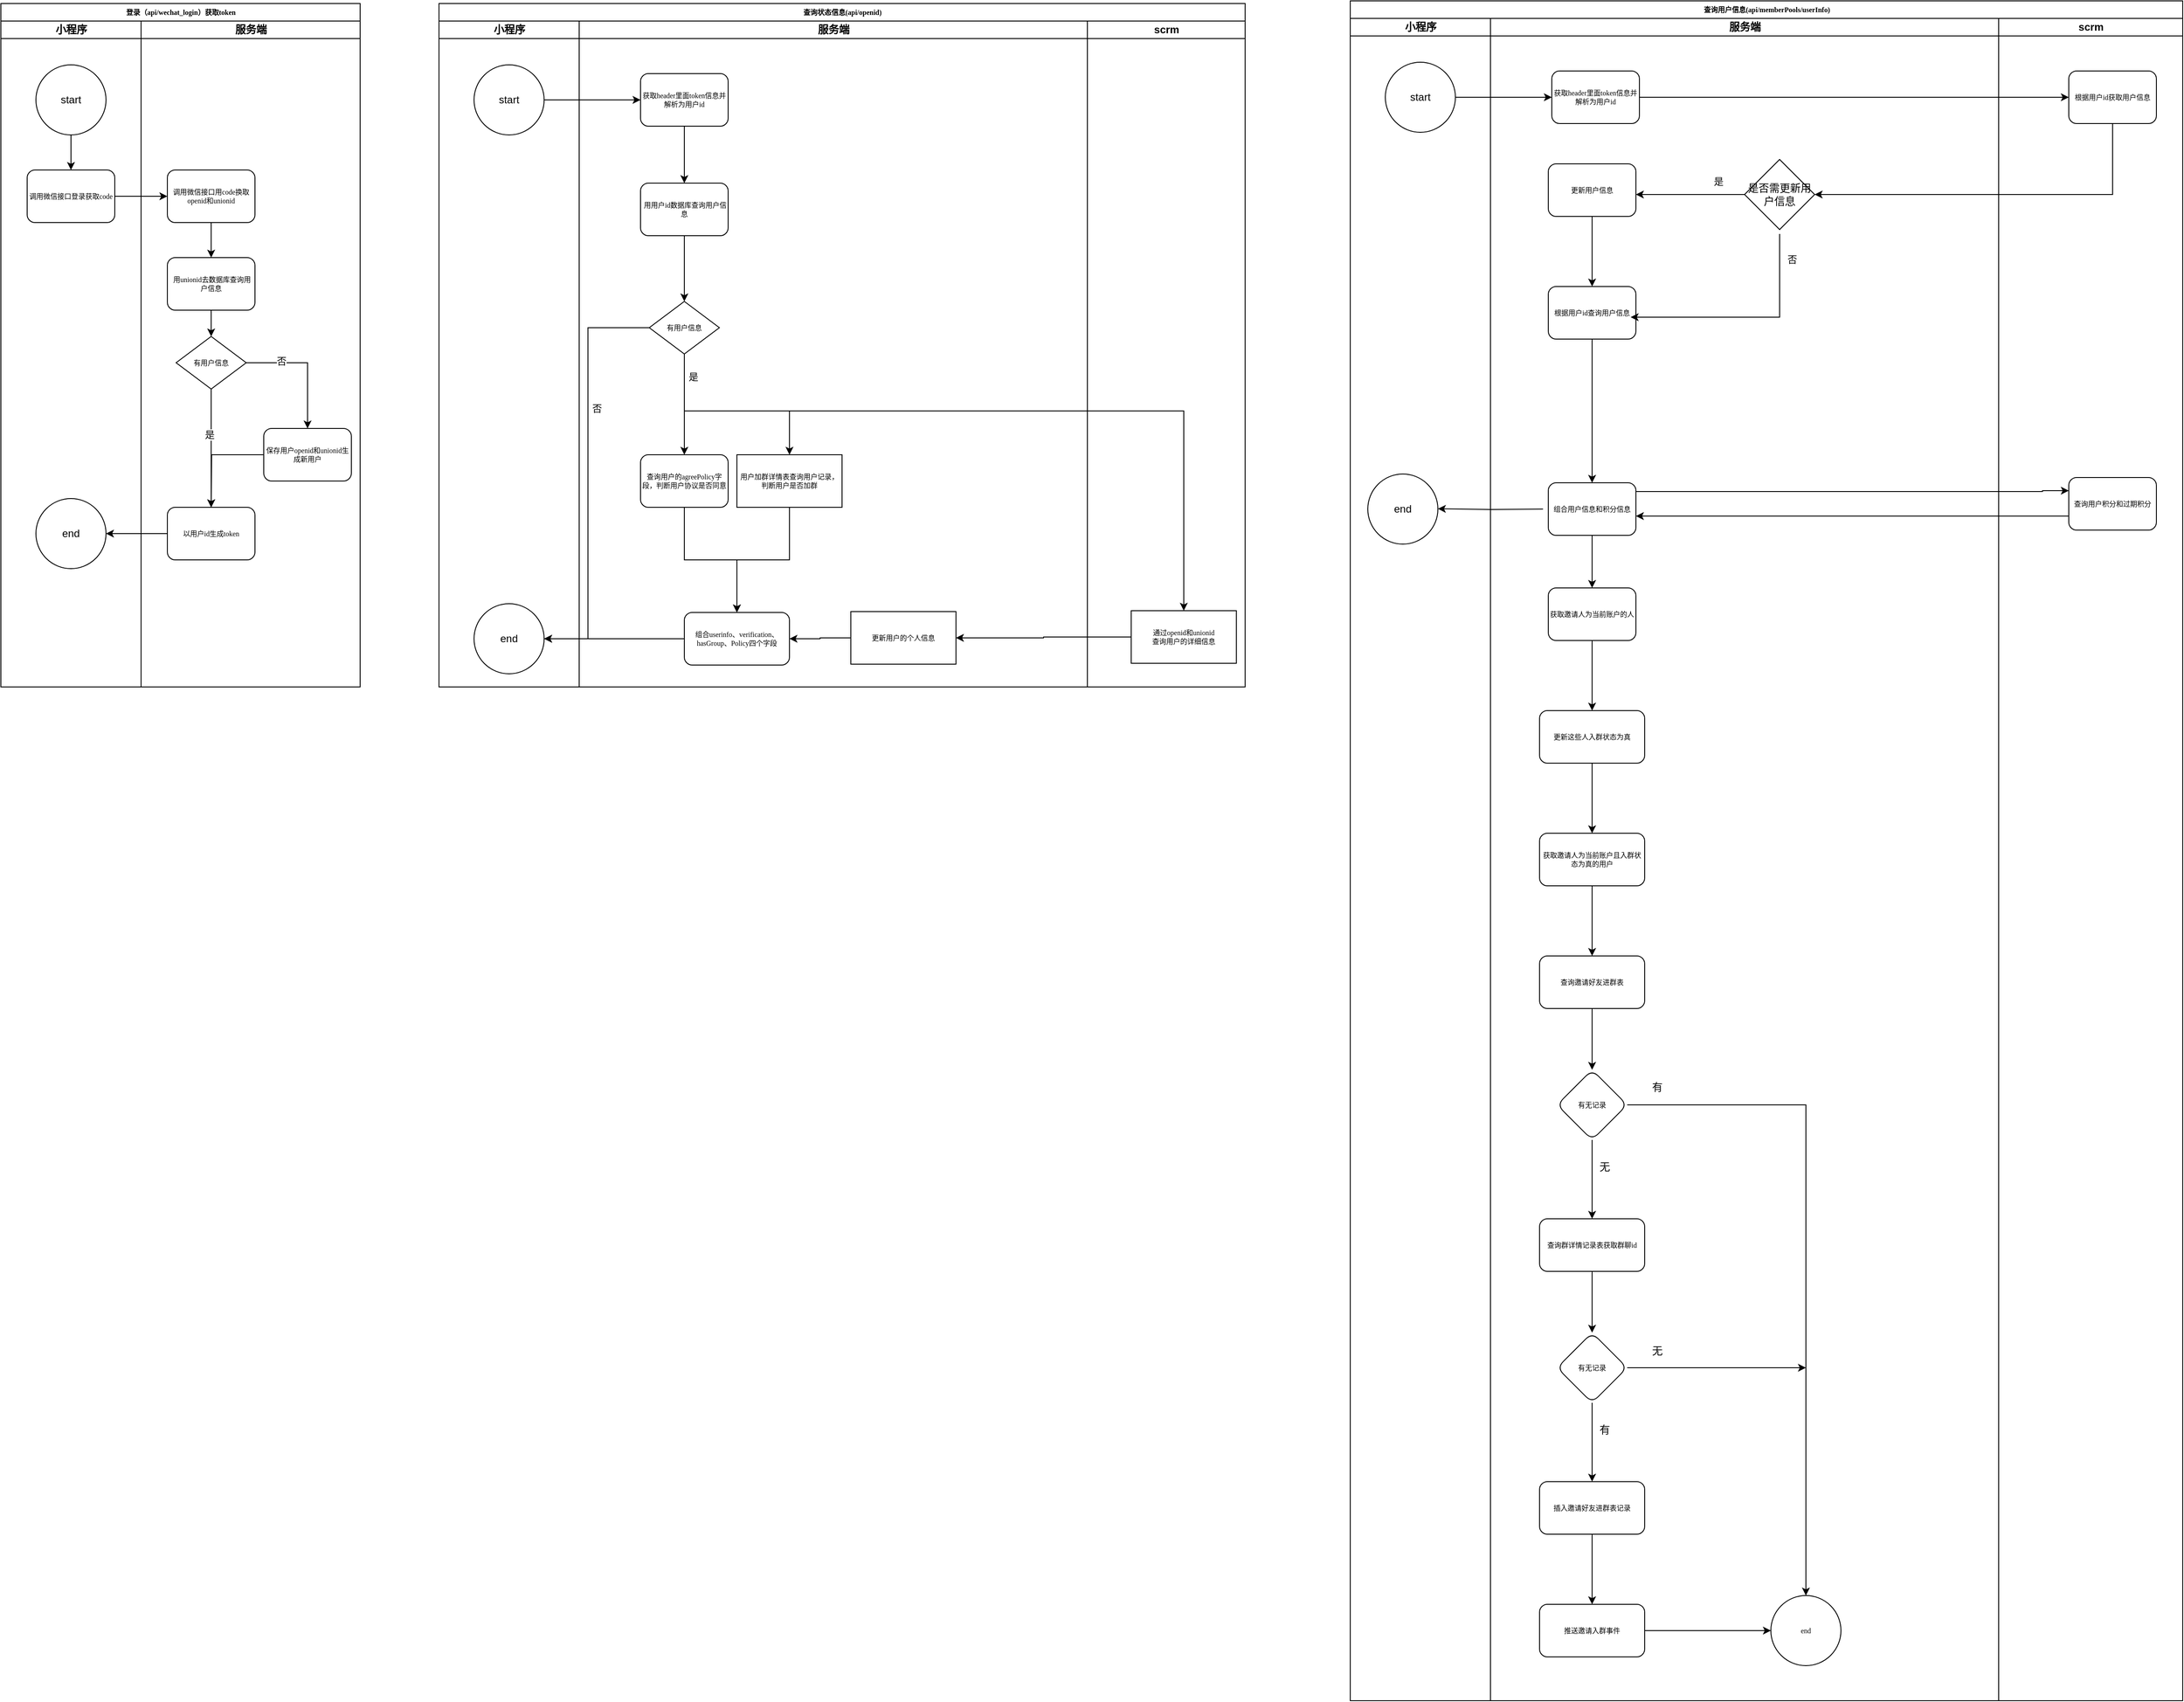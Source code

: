 <mxfile version="21.8.0" type="github">
  <diagram name="Page-1" id="74e2e168-ea6b-b213-b513-2b3c1d86103e">
    <mxGraphModel dx="3040" dy="1549" grid="1" gridSize="10" guides="1" tooltips="1" connect="1" arrows="1" fold="1" page="1" pageScale="1" pageWidth="1100" pageHeight="850" background="none" math="0" shadow="0">
      <root>
        <mxCell id="0" />
        <mxCell id="1" parent="0" />
        <mxCell id="77e6c97f196da883-1" value="登录（api/wechat_login）获取token" style="swimlane;html=1;childLayout=stackLayout;startSize=20;rounded=0;shadow=0;labelBackgroundColor=none;strokeWidth=1;fontFamily=Verdana;fontSize=8;align=center;" parent="1" vertex="1">
          <mxGeometry x="70" y="55" width="410" height="780" as="geometry" />
        </mxCell>
        <mxCell id="77e6c97f196da883-2" value="小程序" style="swimlane;html=1;startSize=20;" parent="77e6c97f196da883-1" vertex="1">
          <mxGeometry y="20" width="160" height="760" as="geometry" />
        </mxCell>
        <mxCell id="ZD1lvLajb8eiRGAjFMzt-43" value="" style="edgeStyle=orthogonalEdgeStyle;rounded=0;orthogonalLoop=1;jettySize=auto;html=1;" edge="1" parent="77e6c97f196da883-2" source="ZD1lvLajb8eiRGAjFMzt-37" target="77e6c97f196da883-11">
          <mxGeometry relative="1" as="geometry" />
        </mxCell>
        <mxCell id="ZD1lvLajb8eiRGAjFMzt-37" value="start" style="ellipse;whiteSpace=wrap;html=1;aspect=fixed;" vertex="1" parent="77e6c97f196da883-2">
          <mxGeometry x="40" y="50" width="80" height="80" as="geometry" />
        </mxCell>
        <mxCell id="77e6c97f196da883-11" value="调用微信接口登录获取code" style="rounded=1;whiteSpace=wrap;html=1;shadow=0;labelBackgroundColor=none;strokeWidth=1;fontFamily=Verdana;fontSize=8;align=center;" parent="77e6c97f196da883-2" vertex="1">
          <mxGeometry x="30" y="170" width="100" height="60" as="geometry" />
        </mxCell>
        <mxCell id="ZD1lvLajb8eiRGAjFMzt-54" value="end" style="ellipse;whiteSpace=wrap;html=1;aspect=fixed;" vertex="1" parent="77e6c97f196da883-2">
          <mxGeometry x="40" y="545" width="80" height="80" as="geometry" />
        </mxCell>
        <mxCell id="77e6c97f196da883-3" value="服务端" style="swimlane;html=1;startSize=20;" parent="77e6c97f196da883-1" vertex="1">
          <mxGeometry x="160" y="20" width="250" height="760" as="geometry" />
        </mxCell>
        <mxCell id="ZD1lvLajb8eiRGAjFMzt-46" value="" style="edgeStyle=orthogonalEdgeStyle;rounded=0;orthogonalLoop=1;jettySize=auto;html=1;" edge="1" parent="77e6c97f196da883-3" source="ZD1lvLajb8eiRGAjFMzt-36" target="ZD1lvLajb8eiRGAjFMzt-45">
          <mxGeometry relative="1" as="geometry" />
        </mxCell>
        <mxCell id="ZD1lvLajb8eiRGAjFMzt-36" value="调用微信接口用code换取openid和unionid" style="rounded=1;whiteSpace=wrap;html=1;shadow=0;labelBackgroundColor=none;strokeWidth=1;fontFamily=Verdana;fontSize=8;align=center;" vertex="1" parent="77e6c97f196da883-3">
          <mxGeometry x="30" y="170" width="100" height="60" as="geometry" />
        </mxCell>
        <mxCell id="ZD1lvLajb8eiRGAjFMzt-47" value="" style="edgeStyle=orthogonalEdgeStyle;rounded=0;orthogonalLoop=1;jettySize=auto;html=1;" edge="1" parent="77e6c97f196da883-3" source="ZD1lvLajb8eiRGAjFMzt-45" target="77e6c97f196da883-13">
          <mxGeometry relative="1" as="geometry" />
        </mxCell>
        <mxCell id="ZD1lvLajb8eiRGAjFMzt-45" value="&amp;nbsp;用unionid去数据库查询用户信息" style="rounded=1;whiteSpace=wrap;html=1;shadow=0;labelBackgroundColor=none;strokeWidth=1;fontFamily=Verdana;fontSize=8;align=center;" vertex="1" parent="77e6c97f196da883-3">
          <mxGeometry x="30" y="270" width="100" height="60" as="geometry" />
        </mxCell>
        <mxCell id="ZD1lvLajb8eiRGAjFMzt-50" value="" style="edgeStyle=orthogonalEdgeStyle;rounded=0;orthogonalLoop=1;jettySize=auto;html=1;" edge="1" parent="77e6c97f196da883-3" source="77e6c97f196da883-13" target="77e6c97f196da883-14">
          <mxGeometry relative="1" as="geometry" />
        </mxCell>
        <mxCell id="ZD1lvLajb8eiRGAjFMzt-51" value="否" style="edgeLabel;html=1;align=center;verticalAlign=middle;resizable=0;points=[];" vertex="1" connectable="0" parent="ZD1lvLajb8eiRGAjFMzt-50">
          <mxGeometry x="-0.456" y="2" relative="1" as="geometry">
            <mxPoint as="offset" />
          </mxGeometry>
        </mxCell>
        <mxCell id="77e6c97f196da883-13" value="有用户信息" style="rhombus;whiteSpace=wrap;html=1;rounded=0;shadow=0;labelBackgroundColor=none;strokeWidth=1;fontFamily=Verdana;fontSize=8;align=center;" parent="77e6c97f196da883-3" vertex="1">
          <mxGeometry x="40" y="360" width="80" height="60" as="geometry" />
        </mxCell>
        <mxCell id="77e6c97f196da883-9" value="以用户id生成token" style="rounded=1;whiteSpace=wrap;html=1;shadow=0;labelBackgroundColor=none;strokeWidth=1;fontFamily=Verdana;fontSize=8;align=center;" parent="77e6c97f196da883-3" vertex="1">
          <mxGeometry x="30" y="555" width="100" height="60" as="geometry" />
        </mxCell>
        <mxCell id="ZD1lvLajb8eiRGAjFMzt-48" value="" style="edgeStyle=orthogonalEdgeStyle;rounded=0;orthogonalLoop=1;jettySize=auto;html=1;" edge="1" parent="77e6c97f196da883-3" source="77e6c97f196da883-13" target="77e6c97f196da883-9">
          <mxGeometry relative="1" as="geometry" />
        </mxCell>
        <mxCell id="ZD1lvLajb8eiRGAjFMzt-49" value="是" style="edgeLabel;html=1;align=center;verticalAlign=middle;resizable=0;points=[];" vertex="1" connectable="0" parent="ZD1lvLajb8eiRGAjFMzt-48">
          <mxGeometry x="-0.234" y="-2" relative="1" as="geometry">
            <mxPoint as="offset" />
          </mxGeometry>
        </mxCell>
        <mxCell id="ZD1lvLajb8eiRGAjFMzt-53" value="" style="edgeStyle=orthogonalEdgeStyle;rounded=0;orthogonalLoop=1;jettySize=auto;html=1;" edge="1" parent="77e6c97f196da883-3" source="77e6c97f196da883-14">
          <mxGeometry relative="1" as="geometry">
            <mxPoint x="80" y="555" as="targetPoint" />
          </mxGeometry>
        </mxCell>
        <mxCell id="77e6c97f196da883-14" value="保存用户openid和unionid生成新用户" style="rounded=1;whiteSpace=wrap;html=1;shadow=0;labelBackgroundColor=none;strokeWidth=1;fontFamily=Verdana;fontSize=8;align=center;" parent="77e6c97f196da883-3" vertex="1">
          <mxGeometry x="140" y="465" width="100" height="60" as="geometry" />
        </mxCell>
        <mxCell id="ZD1lvLajb8eiRGAjFMzt-44" value="" style="edgeStyle=orthogonalEdgeStyle;rounded=0;orthogonalLoop=1;jettySize=auto;html=1;" edge="1" parent="77e6c97f196da883-1" source="77e6c97f196da883-11" target="ZD1lvLajb8eiRGAjFMzt-36">
          <mxGeometry relative="1" as="geometry" />
        </mxCell>
        <mxCell id="ZD1lvLajb8eiRGAjFMzt-55" value="" style="edgeStyle=orthogonalEdgeStyle;rounded=0;orthogonalLoop=1;jettySize=auto;html=1;" edge="1" parent="77e6c97f196da883-1" source="77e6c97f196da883-9" target="ZD1lvLajb8eiRGAjFMzt-54">
          <mxGeometry relative="1" as="geometry" />
        </mxCell>
        <mxCell id="ZD1lvLajb8eiRGAjFMzt-56" value="查询状态信息(api/openid)" style="swimlane;html=1;childLayout=stackLayout;startSize=20;rounded=0;shadow=0;labelBackgroundColor=none;strokeWidth=1;fontFamily=Verdana;fontSize=8;align=center;horizontal=1;" vertex="1" parent="1">
          <mxGeometry x="570" y="55" width="920" height="780" as="geometry" />
        </mxCell>
        <mxCell id="ZD1lvLajb8eiRGAjFMzt-57" value="小程序" style="swimlane;html=1;startSize=20;" vertex="1" parent="ZD1lvLajb8eiRGAjFMzt-56">
          <mxGeometry y="20" width="160" height="760" as="geometry" />
        </mxCell>
        <mxCell id="ZD1lvLajb8eiRGAjFMzt-59" value="start" style="ellipse;whiteSpace=wrap;html=1;aspect=fixed;" vertex="1" parent="ZD1lvLajb8eiRGAjFMzt-57">
          <mxGeometry x="40" y="50" width="80" height="80" as="geometry" />
        </mxCell>
        <mxCell id="ZD1lvLajb8eiRGAjFMzt-61" value="end" style="ellipse;whiteSpace=wrap;html=1;aspect=fixed;" vertex="1" parent="ZD1lvLajb8eiRGAjFMzt-57">
          <mxGeometry x="40" y="665" width="80" height="80" as="geometry" />
        </mxCell>
        <mxCell id="ZD1lvLajb8eiRGAjFMzt-58" value="" style="edgeStyle=orthogonalEdgeStyle;rounded=0;orthogonalLoop=1;jettySize=auto;html=1;" edge="1" parent="ZD1lvLajb8eiRGAjFMzt-56" source="ZD1lvLajb8eiRGAjFMzt-59" target="ZD1lvLajb8eiRGAjFMzt-60">
          <mxGeometry relative="1" as="geometry" />
        </mxCell>
        <mxCell id="ZD1lvLajb8eiRGAjFMzt-81" value="" style="edgeStyle=orthogonalEdgeStyle;rounded=0;orthogonalLoop=1;jettySize=auto;html=1;entryX=1;entryY=0.5;entryDx=0;entryDy=0;" edge="1" parent="ZD1lvLajb8eiRGAjFMzt-56" source="ZD1lvLajb8eiRGAjFMzt-69" target="ZD1lvLajb8eiRGAjFMzt-61">
          <mxGeometry relative="1" as="geometry">
            <mxPoint x="180" y="370" as="targetPoint" />
            <Array as="points">
              <mxPoint x="170" y="370" />
              <mxPoint x="170" y="725" />
            </Array>
          </mxGeometry>
        </mxCell>
        <mxCell id="ZD1lvLajb8eiRGAjFMzt-82" value="否" style="edgeLabel;html=1;align=center;verticalAlign=middle;resizable=0;points=[];" vertex="1" connectable="0" parent="ZD1lvLajb8eiRGAjFMzt-81">
          <mxGeometry x="-0.087" y="-1" relative="1" as="geometry">
            <mxPoint x="11" y="-55" as="offset" />
          </mxGeometry>
        </mxCell>
        <mxCell id="ZD1lvLajb8eiRGAjFMzt-106" value="" style="edgeStyle=orthogonalEdgeStyle;rounded=0;orthogonalLoop=1;jettySize=auto;html=1;" edge="1" parent="ZD1lvLajb8eiRGAjFMzt-56" source="ZD1lvLajb8eiRGAjFMzt-69" target="ZD1lvLajb8eiRGAjFMzt-105">
          <mxGeometry relative="1" as="geometry">
            <Array as="points">
              <mxPoint x="280" y="465" />
            </Array>
          </mxGeometry>
        </mxCell>
        <mxCell id="ZD1lvLajb8eiRGAjFMzt-62" value="服务端" style="swimlane;html=1;startSize=20;" vertex="1" parent="ZD1lvLajb8eiRGAjFMzt-56">
          <mxGeometry x="160" y="20" width="580" height="760" as="geometry" />
        </mxCell>
        <mxCell id="ZD1lvLajb8eiRGAjFMzt-65" value="" style="edgeStyle=orthogonalEdgeStyle;rounded=0;orthogonalLoop=1;jettySize=auto;html=1;" edge="1" parent="ZD1lvLajb8eiRGAjFMzt-62" source="ZD1lvLajb8eiRGAjFMzt-66" target="ZD1lvLajb8eiRGAjFMzt-69">
          <mxGeometry relative="1" as="geometry" />
        </mxCell>
        <mxCell id="ZD1lvLajb8eiRGAjFMzt-66" value="&amp;nbsp;用用户id数据库查询用户信息" style="rounded=1;whiteSpace=wrap;html=1;shadow=0;labelBackgroundColor=none;strokeWidth=1;fontFamily=Verdana;fontSize=8;align=center;" vertex="1" parent="ZD1lvLajb8eiRGAjFMzt-62">
          <mxGeometry x="70" y="185" width="100" height="60" as="geometry" />
        </mxCell>
        <mxCell id="ZD1lvLajb8eiRGAjFMzt-99" value="" style="edgeStyle=orthogonalEdgeStyle;rounded=0;orthogonalLoop=1;jettySize=auto;html=1;" edge="1" parent="ZD1lvLajb8eiRGAjFMzt-62" source="ZD1lvLajb8eiRGAjFMzt-69" target="ZD1lvLajb8eiRGAjFMzt-93">
          <mxGeometry relative="1" as="geometry" />
        </mxCell>
        <mxCell id="ZD1lvLajb8eiRGAjFMzt-100" value="是" style="edgeLabel;html=1;align=center;verticalAlign=middle;resizable=0;points=[];" vertex="1" connectable="0" parent="ZD1lvLajb8eiRGAjFMzt-99">
          <mxGeometry x="-0.072" relative="1" as="geometry">
            <mxPoint x="10" y="-28" as="offset" />
          </mxGeometry>
        </mxCell>
        <mxCell id="ZD1lvLajb8eiRGAjFMzt-102" value="" style="edgeStyle=orthogonalEdgeStyle;rounded=0;orthogonalLoop=1;jettySize=auto;html=1;" edge="1" parent="ZD1lvLajb8eiRGAjFMzt-62" source="ZD1lvLajb8eiRGAjFMzt-69" target="ZD1lvLajb8eiRGAjFMzt-101">
          <mxGeometry relative="1" as="geometry">
            <Array as="points">
              <mxPoint x="120" y="445" />
              <mxPoint x="240" y="445" />
            </Array>
          </mxGeometry>
        </mxCell>
        <mxCell id="ZD1lvLajb8eiRGAjFMzt-69" value="有用户信息" style="rhombus;whiteSpace=wrap;html=1;rounded=0;shadow=0;labelBackgroundColor=none;strokeWidth=1;fontFamily=Verdana;fontSize=8;align=center;" vertex="1" parent="ZD1lvLajb8eiRGAjFMzt-62">
          <mxGeometry x="80" y="320" width="80" height="60" as="geometry" />
        </mxCell>
        <mxCell id="ZD1lvLajb8eiRGAjFMzt-60" value="获取header里面token信息并解析为用户id" style="rounded=1;whiteSpace=wrap;html=1;shadow=0;labelBackgroundColor=none;strokeWidth=1;fontFamily=Verdana;fontSize=8;align=center;" vertex="1" parent="ZD1lvLajb8eiRGAjFMzt-62">
          <mxGeometry x="70" y="60" width="100" height="60" as="geometry" />
        </mxCell>
        <mxCell id="ZD1lvLajb8eiRGAjFMzt-76" value="" style="edgeStyle=orthogonalEdgeStyle;rounded=0;orthogonalLoop=1;jettySize=auto;html=1;" edge="1" parent="ZD1lvLajb8eiRGAjFMzt-62" source="ZD1lvLajb8eiRGAjFMzt-60">
          <mxGeometry relative="1" as="geometry">
            <mxPoint x="120" y="185" as="targetPoint" />
          </mxGeometry>
        </mxCell>
        <mxCell id="ZD1lvLajb8eiRGAjFMzt-108" value="" style="edgeStyle=orthogonalEdgeStyle;rounded=0;orthogonalLoop=1;jettySize=auto;html=1;" edge="1" parent="ZD1lvLajb8eiRGAjFMzt-62" source="ZD1lvLajb8eiRGAjFMzt-93" target="ZD1lvLajb8eiRGAjFMzt-107">
          <mxGeometry relative="1" as="geometry" />
        </mxCell>
        <mxCell id="ZD1lvLajb8eiRGAjFMzt-93" value="查询用户的agreePolicy字段，判断用户协议是否同意" style="rounded=1;whiteSpace=wrap;html=1;shadow=0;labelBackgroundColor=none;strokeWidth=1;fontFamily=Verdana;fontSize=8;align=center;" vertex="1" parent="ZD1lvLajb8eiRGAjFMzt-62">
          <mxGeometry x="70" y="495" width="100" height="60" as="geometry" />
        </mxCell>
        <mxCell id="ZD1lvLajb8eiRGAjFMzt-109" value="" style="edgeStyle=orthogonalEdgeStyle;rounded=0;orthogonalLoop=1;jettySize=auto;html=1;" edge="1" parent="ZD1lvLajb8eiRGAjFMzt-62" source="ZD1lvLajb8eiRGAjFMzt-101" target="ZD1lvLajb8eiRGAjFMzt-107">
          <mxGeometry relative="1" as="geometry" />
        </mxCell>
        <mxCell id="ZD1lvLajb8eiRGAjFMzt-101" value="用户加群详情表查询用户记录，判断用户是否加群" style="whiteSpace=wrap;html=1;fontSize=8;fontFamily=Verdana;rounded=0;shadow=0;labelBackgroundColor=none;strokeWidth=1;" vertex="1" parent="ZD1lvLajb8eiRGAjFMzt-62">
          <mxGeometry x="180" y="495" width="120" height="60" as="geometry" />
        </mxCell>
        <mxCell id="ZD1lvLajb8eiRGAjFMzt-134" value="" style="edgeStyle=orthogonalEdgeStyle;rounded=0;orthogonalLoop=1;jettySize=auto;html=1;" edge="1" parent="ZD1lvLajb8eiRGAjFMzt-62" source="ZD1lvLajb8eiRGAjFMzt-107">
          <mxGeometry relative="1" as="geometry">
            <mxPoint x="-40" y="705" as="targetPoint" />
          </mxGeometry>
        </mxCell>
        <mxCell id="ZD1lvLajb8eiRGAjFMzt-107" value="组合userinfo、verification、hasGroup、Policy四个字段" style="whiteSpace=wrap;html=1;fontSize=8;fontFamily=Verdana;rounded=1;shadow=0;labelBackgroundColor=none;strokeWidth=1;" vertex="1" parent="ZD1lvLajb8eiRGAjFMzt-62">
          <mxGeometry x="120" y="675" width="120" height="60" as="geometry" />
        </mxCell>
        <mxCell id="ZD1lvLajb8eiRGAjFMzt-130" value="" style="edgeStyle=orthogonalEdgeStyle;rounded=0;orthogonalLoop=1;jettySize=auto;html=1;" edge="1" parent="ZD1lvLajb8eiRGAjFMzt-62" source="ZD1lvLajb8eiRGAjFMzt-110" target="ZD1lvLajb8eiRGAjFMzt-107">
          <mxGeometry relative="1" as="geometry" />
        </mxCell>
        <mxCell id="ZD1lvLajb8eiRGAjFMzt-110" value="更新用户的个人信息" style="whiteSpace=wrap;html=1;fontSize=8;fontFamily=Verdana;rounded=0;shadow=0;labelBackgroundColor=none;strokeWidth=1;" vertex="1" parent="ZD1lvLajb8eiRGAjFMzt-62">
          <mxGeometry x="310" y="674" width="120" height="60" as="geometry" />
        </mxCell>
        <mxCell id="ZD1lvLajb8eiRGAjFMzt-75" value="scrm" style="swimlane;html=1;startSize=20;" vertex="1" parent="ZD1lvLajb8eiRGAjFMzt-56">
          <mxGeometry x="740" y="20" width="180" height="760" as="geometry" />
        </mxCell>
        <mxCell id="ZD1lvLajb8eiRGAjFMzt-105" value="通过openid和unionid&lt;br&gt;查询用户的详细信息" style="whiteSpace=wrap;html=1;fontSize=8;fontFamily=Verdana;rounded=0;shadow=0;labelBackgroundColor=none;strokeWidth=1;" vertex="1" parent="ZD1lvLajb8eiRGAjFMzt-75">
          <mxGeometry x="50" y="673" width="120" height="60" as="geometry" />
        </mxCell>
        <mxCell id="ZD1lvLajb8eiRGAjFMzt-111" value="" style="edgeStyle=orthogonalEdgeStyle;rounded=0;orthogonalLoop=1;jettySize=auto;html=1;" edge="1" parent="ZD1lvLajb8eiRGAjFMzt-56" source="ZD1lvLajb8eiRGAjFMzt-105" target="ZD1lvLajb8eiRGAjFMzt-110">
          <mxGeometry relative="1" as="geometry" />
        </mxCell>
        <mxCell id="ZD1lvLajb8eiRGAjFMzt-135" value="查询用户信息(api/memberPools/userInfo)" style="swimlane;html=1;childLayout=stackLayout;startSize=20;rounded=0;shadow=0;labelBackgroundColor=none;strokeWidth=1;fontFamily=Verdana;fontSize=8;align=center;horizontal=1;" vertex="1" parent="1">
          <mxGeometry x="1610" y="52" width="950" height="1940" as="geometry" />
        </mxCell>
        <mxCell id="ZD1lvLajb8eiRGAjFMzt-136" value="小程序" style="swimlane;html=1;startSize=20;" vertex="1" parent="ZD1lvLajb8eiRGAjFMzt-135">
          <mxGeometry y="20" width="160" height="1920" as="geometry" />
        </mxCell>
        <mxCell id="ZD1lvLajb8eiRGAjFMzt-137" value="start" style="ellipse;whiteSpace=wrap;html=1;aspect=fixed;" vertex="1" parent="ZD1lvLajb8eiRGAjFMzt-136">
          <mxGeometry x="40" y="50" width="80" height="80" as="geometry" />
        </mxCell>
        <mxCell id="ZD1lvLajb8eiRGAjFMzt-138" value="end" style="ellipse;whiteSpace=wrap;html=1;aspect=fixed;" vertex="1" parent="ZD1lvLajb8eiRGAjFMzt-136">
          <mxGeometry x="20" y="520" width="80" height="80" as="geometry" />
        </mxCell>
        <mxCell id="ZD1lvLajb8eiRGAjFMzt-195" value="" style="edgeStyle=orthogonalEdgeStyle;rounded=0;orthogonalLoop=1;jettySize=auto;html=1;" edge="1" parent="ZD1lvLajb8eiRGAjFMzt-136">
          <mxGeometry relative="1" as="geometry">
            <mxPoint x="220" y="560" as="sourcePoint" />
            <mxPoint x="100" y="559.64" as="targetPoint" />
          </mxGeometry>
        </mxCell>
        <mxCell id="ZD1lvLajb8eiRGAjFMzt-139" value="" style="edgeStyle=orthogonalEdgeStyle;rounded=0;orthogonalLoop=1;jettySize=auto;html=1;" edge="1" parent="ZD1lvLajb8eiRGAjFMzt-135" source="ZD1lvLajb8eiRGAjFMzt-137" target="ZD1lvLajb8eiRGAjFMzt-150">
          <mxGeometry relative="1" as="geometry" />
        </mxCell>
        <mxCell id="ZD1lvLajb8eiRGAjFMzt-166" value="" style="edgeStyle=orthogonalEdgeStyle;rounded=0;orthogonalLoop=1;jettySize=auto;html=1;entryX=0;entryY=0.5;entryDx=0;entryDy=0;" edge="1" parent="ZD1lvLajb8eiRGAjFMzt-135" source="ZD1lvLajb8eiRGAjFMzt-150" target="ZD1lvLajb8eiRGAjFMzt-164">
          <mxGeometry relative="1" as="geometry">
            <mxPoint x="410" y="110" as="targetPoint" />
          </mxGeometry>
        </mxCell>
        <mxCell id="ZD1lvLajb8eiRGAjFMzt-185" value="" style="edgeStyle=orthogonalEdgeStyle;rounded=0;orthogonalLoop=1;jettySize=auto;html=1;entryX=1;entryY=0.5;entryDx=0;entryDy=0;" edge="1" parent="ZD1lvLajb8eiRGAjFMzt-135" source="ZD1lvLajb8eiRGAjFMzt-164" target="ZD1lvLajb8eiRGAjFMzt-178">
          <mxGeometry relative="1" as="geometry">
            <mxPoint x="830" y="220" as="targetPoint" />
            <Array as="points">
              <mxPoint x="870" y="221" />
            </Array>
          </mxGeometry>
        </mxCell>
        <mxCell id="ZD1lvLajb8eiRGAjFMzt-143" value="服务端" style="swimlane;html=1;startSize=20;" vertex="1" parent="ZD1lvLajb8eiRGAjFMzt-135">
          <mxGeometry x="160" y="20" width="580" height="1920" as="geometry" />
        </mxCell>
        <mxCell id="ZD1lvLajb8eiRGAjFMzt-170" value="" style="edgeStyle=orthogonalEdgeStyle;rounded=0;orthogonalLoop=1;jettySize=auto;html=1;" edge="1" parent="ZD1lvLajb8eiRGAjFMzt-143" source="ZD1lvLajb8eiRGAjFMzt-145" target="ZD1lvLajb8eiRGAjFMzt-169">
          <mxGeometry relative="1" as="geometry" />
        </mxCell>
        <mxCell id="ZD1lvLajb8eiRGAjFMzt-145" value="更新用户信息" style="rounded=1;whiteSpace=wrap;html=1;shadow=0;labelBackgroundColor=none;strokeWidth=1;fontFamily=Verdana;fontSize=8;align=center;" vertex="1" parent="ZD1lvLajb8eiRGAjFMzt-143">
          <mxGeometry x="66" y="166" width="100" height="60" as="geometry" />
        </mxCell>
        <mxCell id="ZD1lvLajb8eiRGAjFMzt-150" value="获取header里面token信息并解析为用户id" style="rounded=1;whiteSpace=wrap;html=1;shadow=0;labelBackgroundColor=none;strokeWidth=1;fontFamily=Verdana;fontSize=8;align=center;" vertex="1" parent="ZD1lvLajb8eiRGAjFMzt-143">
          <mxGeometry x="70" y="60" width="100" height="60" as="geometry" />
        </mxCell>
        <mxCell id="ZD1lvLajb8eiRGAjFMzt-168" value="" style="edgeStyle=orthogonalEdgeStyle;rounded=0;orthogonalLoop=1;jettySize=auto;html=1;entryX=1;entryY=0.75;entryDx=0;entryDy=0;" edge="1" parent="ZD1lvLajb8eiRGAjFMzt-143" source="ZD1lvLajb8eiRGAjFMzt-178">
          <mxGeometry relative="1" as="geometry">
            <mxPoint x="660" y="110" as="sourcePoint" />
            <mxPoint x="166" y="201" as="targetPoint" />
            <Array as="points" />
          </mxGeometry>
        </mxCell>
        <mxCell id="ZD1lvLajb8eiRGAjFMzt-186" value="是" style="edgeLabel;html=1;align=center;verticalAlign=middle;resizable=0;points=[];" vertex="1" connectable="0" parent="ZD1lvLajb8eiRGAjFMzt-168">
          <mxGeometry x="-0.338" y="-4" relative="1" as="geometry">
            <mxPoint x="11" y="-11" as="offset" />
          </mxGeometry>
        </mxCell>
        <mxCell id="ZD1lvLajb8eiRGAjFMzt-175" value="" style="edgeStyle=orthogonalEdgeStyle;rounded=0;orthogonalLoop=1;jettySize=auto;html=1;" edge="1" parent="ZD1lvLajb8eiRGAjFMzt-143" source="ZD1lvLajb8eiRGAjFMzt-169" target="ZD1lvLajb8eiRGAjFMzt-173">
          <mxGeometry relative="1" as="geometry" />
        </mxCell>
        <mxCell id="ZD1lvLajb8eiRGAjFMzt-169" value="根据用户id查询用户信息" style="rounded=1;whiteSpace=wrap;html=1;shadow=0;labelBackgroundColor=none;strokeWidth=1;fontFamily=Verdana;fontSize=8;align=center;" vertex="1" parent="ZD1lvLajb8eiRGAjFMzt-143">
          <mxGeometry x="66" y="306" width="100" height="60" as="geometry" />
        </mxCell>
        <mxCell id="ZD1lvLajb8eiRGAjFMzt-216" value="" style="edgeStyle=orthogonalEdgeStyle;rounded=0;orthogonalLoop=1;jettySize=auto;html=1;" edge="1" parent="ZD1lvLajb8eiRGAjFMzt-143" source="ZD1lvLajb8eiRGAjFMzt-173" target="ZD1lvLajb8eiRGAjFMzt-215">
          <mxGeometry relative="1" as="geometry" />
        </mxCell>
        <mxCell id="ZD1lvLajb8eiRGAjFMzt-173" value="组合用户信息和积分信息" style="rounded=1;whiteSpace=wrap;html=1;shadow=0;labelBackgroundColor=none;strokeWidth=1;fontFamily=Verdana;fontSize=8;align=center;" vertex="1" parent="ZD1lvLajb8eiRGAjFMzt-143">
          <mxGeometry x="66" y="530" width="100" height="60" as="geometry" />
        </mxCell>
        <mxCell id="ZD1lvLajb8eiRGAjFMzt-188" value="" style="edgeStyle=orthogonalEdgeStyle;rounded=0;orthogonalLoop=1;jettySize=auto;html=1;" edge="1" parent="ZD1lvLajb8eiRGAjFMzt-143">
          <mxGeometry relative="1" as="geometry">
            <mxPoint x="330" y="246" as="sourcePoint" />
            <mxPoint x="160" y="341" as="targetPoint" />
            <Array as="points">
              <mxPoint x="330" y="341" />
              <mxPoint x="166" y="341" />
            </Array>
          </mxGeometry>
        </mxCell>
        <mxCell id="ZD1lvLajb8eiRGAjFMzt-189" value="否" style="edgeLabel;html=1;align=center;verticalAlign=middle;resizable=0;points=[];" vertex="1" connectable="0" parent="ZD1lvLajb8eiRGAjFMzt-188">
          <mxGeometry x="-0.227" y="-1" relative="1" as="geometry">
            <mxPoint x="21" y="-65" as="offset" />
          </mxGeometry>
        </mxCell>
        <mxCell id="ZD1lvLajb8eiRGAjFMzt-178" value="是否需更新用户信息" style="rhombus;whiteSpace=wrap;html=1;" vertex="1" parent="ZD1lvLajb8eiRGAjFMzt-143">
          <mxGeometry x="290" y="161" width="80" height="80" as="geometry" />
        </mxCell>
        <mxCell id="ZD1lvLajb8eiRGAjFMzt-218" value="" style="edgeStyle=orthogonalEdgeStyle;rounded=0;orthogonalLoop=1;jettySize=auto;html=1;" edge="1" parent="ZD1lvLajb8eiRGAjFMzt-143" source="ZD1lvLajb8eiRGAjFMzt-215" target="ZD1lvLajb8eiRGAjFMzt-217">
          <mxGeometry relative="1" as="geometry" />
        </mxCell>
        <mxCell id="ZD1lvLajb8eiRGAjFMzt-215" value="获取邀请人为当前账户的人" style="rounded=1;whiteSpace=wrap;html=1;shadow=0;labelBackgroundColor=none;strokeWidth=1;fontFamily=Verdana;fontSize=8;align=center;" vertex="1" parent="ZD1lvLajb8eiRGAjFMzt-143">
          <mxGeometry x="66" y="650" width="100" height="60" as="geometry" />
        </mxCell>
        <mxCell id="ZD1lvLajb8eiRGAjFMzt-220" value="" style="edgeStyle=orthogonalEdgeStyle;rounded=0;orthogonalLoop=1;jettySize=auto;html=1;" edge="1" parent="ZD1lvLajb8eiRGAjFMzt-143" source="ZD1lvLajb8eiRGAjFMzt-217" target="ZD1lvLajb8eiRGAjFMzt-219">
          <mxGeometry relative="1" as="geometry" />
        </mxCell>
        <mxCell id="ZD1lvLajb8eiRGAjFMzt-217" value="更新这些人入群状态为真" style="whiteSpace=wrap;html=1;fontSize=8;fontFamily=Verdana;rounded=1;shadow=0;labelBackgroundColor=none;strokeWidth=1;" vertex="1" parent="ZD1lvLajb8eiRGAjFMzt-143">
          <mxGeometry x="56" y="790" width="120" height="60" as="geometry" />
        </mxCell>
        <mxCell id="ZD1lvLajb8eiRGAjFMzt-224" value="" style="edgeStyle=orthogonalEdgeStyle;rounded=0;orthogonalLoop=1;jettySize=auto;html=1;" edge="1" parent="ZD1lvLajb8eiRGAjFMzt-143" source="ZD1lvLajb8eiRGAjFMzt-219" target="ZD1lvLajb8eiRGAjFMzt-223">
          <mxGeometry relative="1" as="geometry" />
        </mxCell>
        <mxCell id="ZD1lvLajb8eiRGAjFMzt-219" value="获取邀请人为当前账户且入群状态为真的用户" style="whiteSpace=wrap;html=1;fontSize=8;fontFamily=Verdana;rounded=1;shadow=0;labelBackgroundColor=none;strokeWidth=1;" vertex="1" parent="ZD1lvLajb8eiRGAjFMzt-143">
          <mxGeometry x="56" y="930" width="120" height="60" as="geometry" />
        </mxCell>
        <mxCell id="ZD1lvLajb8eiRGAjFMzt-226" value="" style="edgeStyle=orthogonalEdgeStyle;rounded=0;orthogonalLoop=1;jettySize=auto;html=1;" edge="1" parent="ZD1lvLajb8eiRGAjFMzt-143" source="ZD1lvLajb8eiRGAjFMzt-223" target="ZD1lvLajb8eiRGAjFMzt-225">
          <mxGeometry relative="1" as="geometry" />
        </mxCell>
        <mxCell id="ZD1lvLajb8eiRGAjFMzt-223" value="查询邀请好友进群表" style="whiteSpace=wrap;html=1;fontSize=8;fontFamily=Verdana;rounded=1;shadow=0;labelBackgroundColor=none;strokeWidth=1;" vertex="1" parent="ZD1lvLajb8eiRGAjFMzt-143">
          <mxGeometry x="56" y="1070" width="120" height="60" as="geometry" />
        </mxCell>
        <mxCell id="ZD1lvLajb8eiRGAjFMzt-229" value="" style="edgeStyle=orthogonalEdgeStyle;rounded=0;orthogonalLoop=1;jettySize=auto;html=1;" edge="1" parent="ZD1lvLajb8eiRGAjFMzt-143" source="ZD1lvLajb8eiRGAjFMzt-225" target="ZD1lvLajb8eiRGAjFMzt-228">
          <mxGeometry relative="1" as="geometry" />
        </mxCell>
        <mxCell id="ZD1lvLajb8eiRGAjFMzt-232" value="" style="edgeStyle=orthogonalEdgeStyle;rounded=0;orthogonalLoop=1;jettySize=auto;html=1;" edge="1" parent="ZD1lvLajb8eiRGAjFMzt-143" source="ZD1lvLajb8eiRGAjFMzt-225" target="ZD1lvLajb8eiRGAjFMzt-231">
          <mxGeometry relative="1" as="geometry" />
        </mxCell>
        <mxCell id="ZD1lvLajb8eiRGAjFMzt-225" value="有无记录" style="rhombus;whiteSpace=wrap;html=1;fontSize=8;fontFamily=Verdana;rounded=1;shadow=0;labelBackgroundColor=none;strokeWidth=1;" vertex="1" parent="ZD1lvLajb8eiRGAjFMzt-143">
          <mxGeometry x="76" y="1200" width="80" height="80" as="geometry" />
        </mxCell>
        <mxCell id="ZD1lvLajb8eiRGAjFMzt-237" value="" style="edgeStyle=orthogonalEdgeStyle;rounded=0;orthogonalLoop=1;jettySize=auto;html=1;" edge="1" parent="ZD1lvLajb8eiRGAjFMzt-143" source="ZD1lvLajb8eiRGAjFMzt-228" target="ZD1lvLajb8eiRGAjFMzt-236">
          <mxGeometry relative="1" as="geometry" />
        </mxCell>
        <mxCell id="ZD1lvLajb8eiRGAjFMzt-228" value="查询群详情记录表获取群聊id" style="whiteSpace=wrap;html=1;fontSize=8;fontFamily=Verdana;rounded=1;shadow=0;labelBackgroundColor=none;strokeWidth=1;" vertex="1" parent="ZD1lvLajb8eiRGAjFMzt-143">
          <mxGeometry x="56" y="1370" width="120" height="60" as="geometry" />
        </mxCell>
        <mxCell id="ZD1lvLajb8eiRGAjFMzt-231" value="end" style="ellipse;whiteSpace=wrap;html=1;fontSize=8;fontFamily=Verdana;rounded=1;shadow=0;labelBackgroundColor=none;strokeWidth=1;" vertex="1" parent="ZD1lvLajb8eiRGAjFMzt-143">
          <mxGeometry x="320" y="1800" width="80" height="80" as="geometry" />
        </mxCell>
        <mxCell id="ZD1lvLajb8eiRGAjFMzt-233" value="有" style="text;html=1;align=center;verticalAlign=middle;resizable=0;points=[];autosize=1;strokeColor=none;fillColor=none;" vertex="1" parent="ZD1lvLajb8eiRGAjFMzt-143">
          <mxGeometry x="170" y="1205" width="40" height="30" as="geometry" />
        </mxCell>
        <mxCell id="ZD1lvLajb8eiRGAjFMzt-235" value="" style="edgeStyle=orthogonalEdgeStyle;rounded=0;orthogonalLoop=1;jettySize=auto;html=1;entryX=1;entryY=0.5;entryDx=0;entryDy=0;" edge="1" parent="ZD1lvLajb8eiRGAjFMzt-143">
          <mxGeometry relative="1" as="geometry">
            <mxPoint x="660" y="568" as="sourcePoint" />
            <mxPoint x="166" y="568" as="targetPoint" />
            <Array as="points">
              <mxPoint x="530" y="568" />
              <mxPoint x="530" y="568" />
            </Array>
          </mxGeometry>
        </mxCell>
        <mxCell id="ZD1lvLajb8eiRGAjFMzt-239" value="" style="edgeStyle=orthogonalEdgeStyle;rounded=0;orthogonalLoop=1;jettySize=auto;html=1;" edge="1" parent="ZD1lvLajb8eiRGAjFMzt-143" source="ZD1lvLajb8eiRGAjFMzt-236">
          <mxGeometry relative="1" as="geometry">
            <mxPoint x="360" y="1540" as="targetPoint" />
          </mxGeometry>
        </mxCell>
        <mxCell id="ZD1lvLajb8eiRGAjFMzt-241" value="" style="edgeStyle=orthogonalEdgeStyle;rounded=0;orthogonalLoop=1;jettySize=auto;html=1;" edge="1" parent="ZD1lvLajb8eiRGAjFMzt-143" source="ZD1lvLajb8eiRGAjFMzt-236" target="ZD1lvLajb8eiRGAjFMzt-240">
          <mxGeometry relative="1" as="geometry" />
        </mxCell>
        <mxCell id="ZD1lvLajb8eiRGAjFMzt-236" value="有无记录" style="rhombus;whiteSpace=wrap;html=1;fontSize=8;fontFamily=Verdana;rounded=1;shadow=0;labelBackgroundColor=none;strokeWidth=1;" vertex="1" parent="ZD1lvLajb8eiRGAjFMzt-143">
          <mxGeometry x="76" y="1500" width="80" height="80" as="geometry" />
        </mxCell>
        <mxCell id="ZD1lvLajb8eiRGAjFMzt-244" value="" style="edgeStyle=orthogonalEdgeStyle;rounded=0;orthogonalLoop=1;jettySize=auto;html=1;" edge="1" parent="ZD1lvLajb8eiRGAjFMzt-143" source="ZD1lvLajb8eiRGAjFMzt-240" target="ZD1lvLajb8eiRGAjFMzt-243">
          <mxGeometry relative="1" as="geometry" />
        </mxCell>
        <mxCell id="ZD1lvLajb8eiRGAjFMzt-240" value="插入邀请好友进群表记录" style="whiteSpace=wrap;html=1;fontSize=8;fontFamily=Verdana;rounded=1;shadow=0;labelBackgroundColor=none;strokeWidth=1;" vertex="1" parent="ZD1lvLajb8eiRGAjFMzt-143">
          <mxGeometry x="56" y="1670" width="120" height="60" as="geometry" />
        </mxCell>
        <mxCell id="ZD1lvLajb8eiRGAjFMzt-249" value="" style="edgeStyle=orthogonalEdgeStyle;rounded=0;orthogonalLoop=1;jettySize=auto;html=1;entryX=0;entryY=0.5;entryDx=0;entryDy=0;" edge="1" parent="ZD1lvLajb8eiRGAjFMzt-143" source="ZD1lvLajb8eiRGAjFMzt-243" target="ZD1lvLajb8eiRGAjFMzt-231">
          <mxGeometry relative="1" as="geometry">
            <mxPoint x="256" y="1840" as="targetPoint" />
          </mxGeometry>
        </mxCell>
        <mxCell id="ZD1lvLajb8eiRGAjFMzt-243" value="推送邀请入群事件" style="whiteSpace=wrap;html=1;fontSize=8;fontFamily=Verdana;rounded=1;shadow=0;labelBackgroundColor=none;strokeWidth=1;" vertex="1" parent="ZD1lvLajb8eiRGAjFMzt-143">
          <mxGeometry x="56" y="1810" width="120" height="60" as="geometry" />
        </mxCell>
        <mxCell id="ZD1lvLajb8eiRGAjFMzt-160" value="scrm" style="swimlane;html=1;startSize=20;" vertex="1" parent="ZD1lvLajb8eiRGAjFMzt-135">
          <mxGeometry x="740" y="20" width="210" height="1920" as="geometry" />
        </mxCell>
        <mxCell id="ZD1lvLajb8eiRGAjFMzt-164" value="根据用户id获取用户信息" style="rounded=1;whiteSpace=wrap;html=1;shadow=0;labelBackgroundColor=none;strokeWidth=1;fontFamily=Verdana;fontSize=8;align=center;" vertex="1" parent="ZD1lvLajb8eiRGAjFMzt-160">
          <mxGeometry x="80" y="60" width="100" height="60" as="geometry" />
        </mxCell>
        <mxCell id="ZD1lvLajb8eiRGAjFMzt-171" value="查询用户积分和过期积分" style="rounded=1;whiteSpace=wrap;html=1;shadow=0;labelBackgroundColor=none;strokeWidth=1;fontFamily=Verdana;fontSize=8;align=center;" vertex="1" parent="ZD1lvLajb8eiRGAjFMzt-160">
          <mxGeometry x="80" y="524" width="100" height="60" as="geometry" />
        </mxCell>
        <mxCell id="ZD1lvLajb8eiRGAjFMzt-201" value="" style="edgeStyle=orthogonalEdgeStyle;rounded=0;orthogonalLoop=1;jettySize=auto;html=1;entryX=0;entryY=0.25;entryDx=0;entryDy=0;" edge="1" parent="ZD1lvLajb8eiRGAjFMzt-135" source="ZD1lvLajb8eiRGAjFMzt-173" target="ZD1lvLajb8eiRGAjFMzt-171">
          <mxGeometry relative="1" as="geometry">
            <mxPoint x="451.27" y="560" as="targetPoint" />
            <Array as="points">
              <mxPoint x="790" y="560" />
            </Array>
          </mxGeometry>
        </mxCell>
        <mxCell id="ZD1lvLajb8eiRGAjFMzt-230" value="无" style="text;html=1;align=center;verticalAlign=middle;resizable=0;points=[];autosize=1;strokeColor=none;fillColor=none;" vertex="1" parent="1">
          <mxGeometry x="1880" y="1368" width="40" height="30" as="geometry" />
        </mxCell>
        <mxCell id="ZD1lvLajb8eiRGAjFMzt-242" value="有" style="text;html=1;align=center;verticalAlign=middle;resizable=0;points=[];autosize=1;strokeColor=none;fillColor=none;" vertex="1" parent="1">
          <mxGeometry x="1880" y="1668" width="40" height="30" as="geometry" />
        </mxCell>
        <mxCell id="ZD1lvLajb8eiRGAjFMzt-245" value="无" style="text;html=1;align=center;verticalAlign=middle;resizable=0;points=[];autosize=1;strokeColor=none;fillColor=none;" vertex="1" parent="1">
          <mxGeometry x="1940" y="1578" width="40" height="30" as="geometry" />
        </mxCell>
      </root>
    </mxGraphModel>
  </diagram>
</mxfile>
